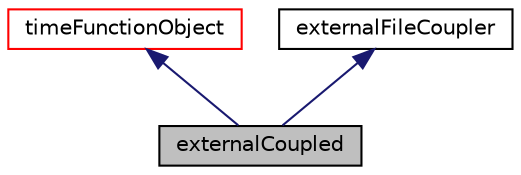digraph "externalCoupled"
{
  bgcolor="transparent";
  edge [fontname="Helvetica",fontsize="10",labelfontname="Helvetica",labelfontsize="10"];
  node [fontname="Helvetica",fontsize="10",shape=record];
  Node1 [label="externalCoupled",height=0.2,width=0.4,color="black", fillcolor="grey75", style="filled" fontcolor="black"];
  Node2 -> Node1 [dir="back",color="midnightblue",fontsize="10",style="solid",fontname="Helvetica"];
  Node2 [label="timeFunctionObject",height=0.2,width=0.4,color="red",URL="$classFoam_1_1functionObjects_1_1timeFunctionObject.html",tooltip="Virtual base class for function objects with a reference to Time. "];
  Node3 -> Node1 [dir="back",color="midnightblue",fontsize="10",style="solid",fontname="Helvetica"];
  Node3 [label="externalFileCoupler",height=0.2,width=0.4,color="black",URL="$classFoam_1_1externalFileCoupler.html",tooltip="Encapsulates the logic for coordinating between OpenFOAM and an external application. "];
}
